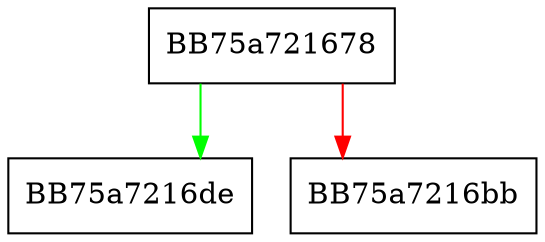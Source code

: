 digraph MetaVaultRecordSdnEx {
  node [shape="box"];
  graph [splines=ortho];
  BB75a721678 -> BB75a7216de [color="green"];
  BB75a721678 -> BB75a7216bb [color="red"];
}